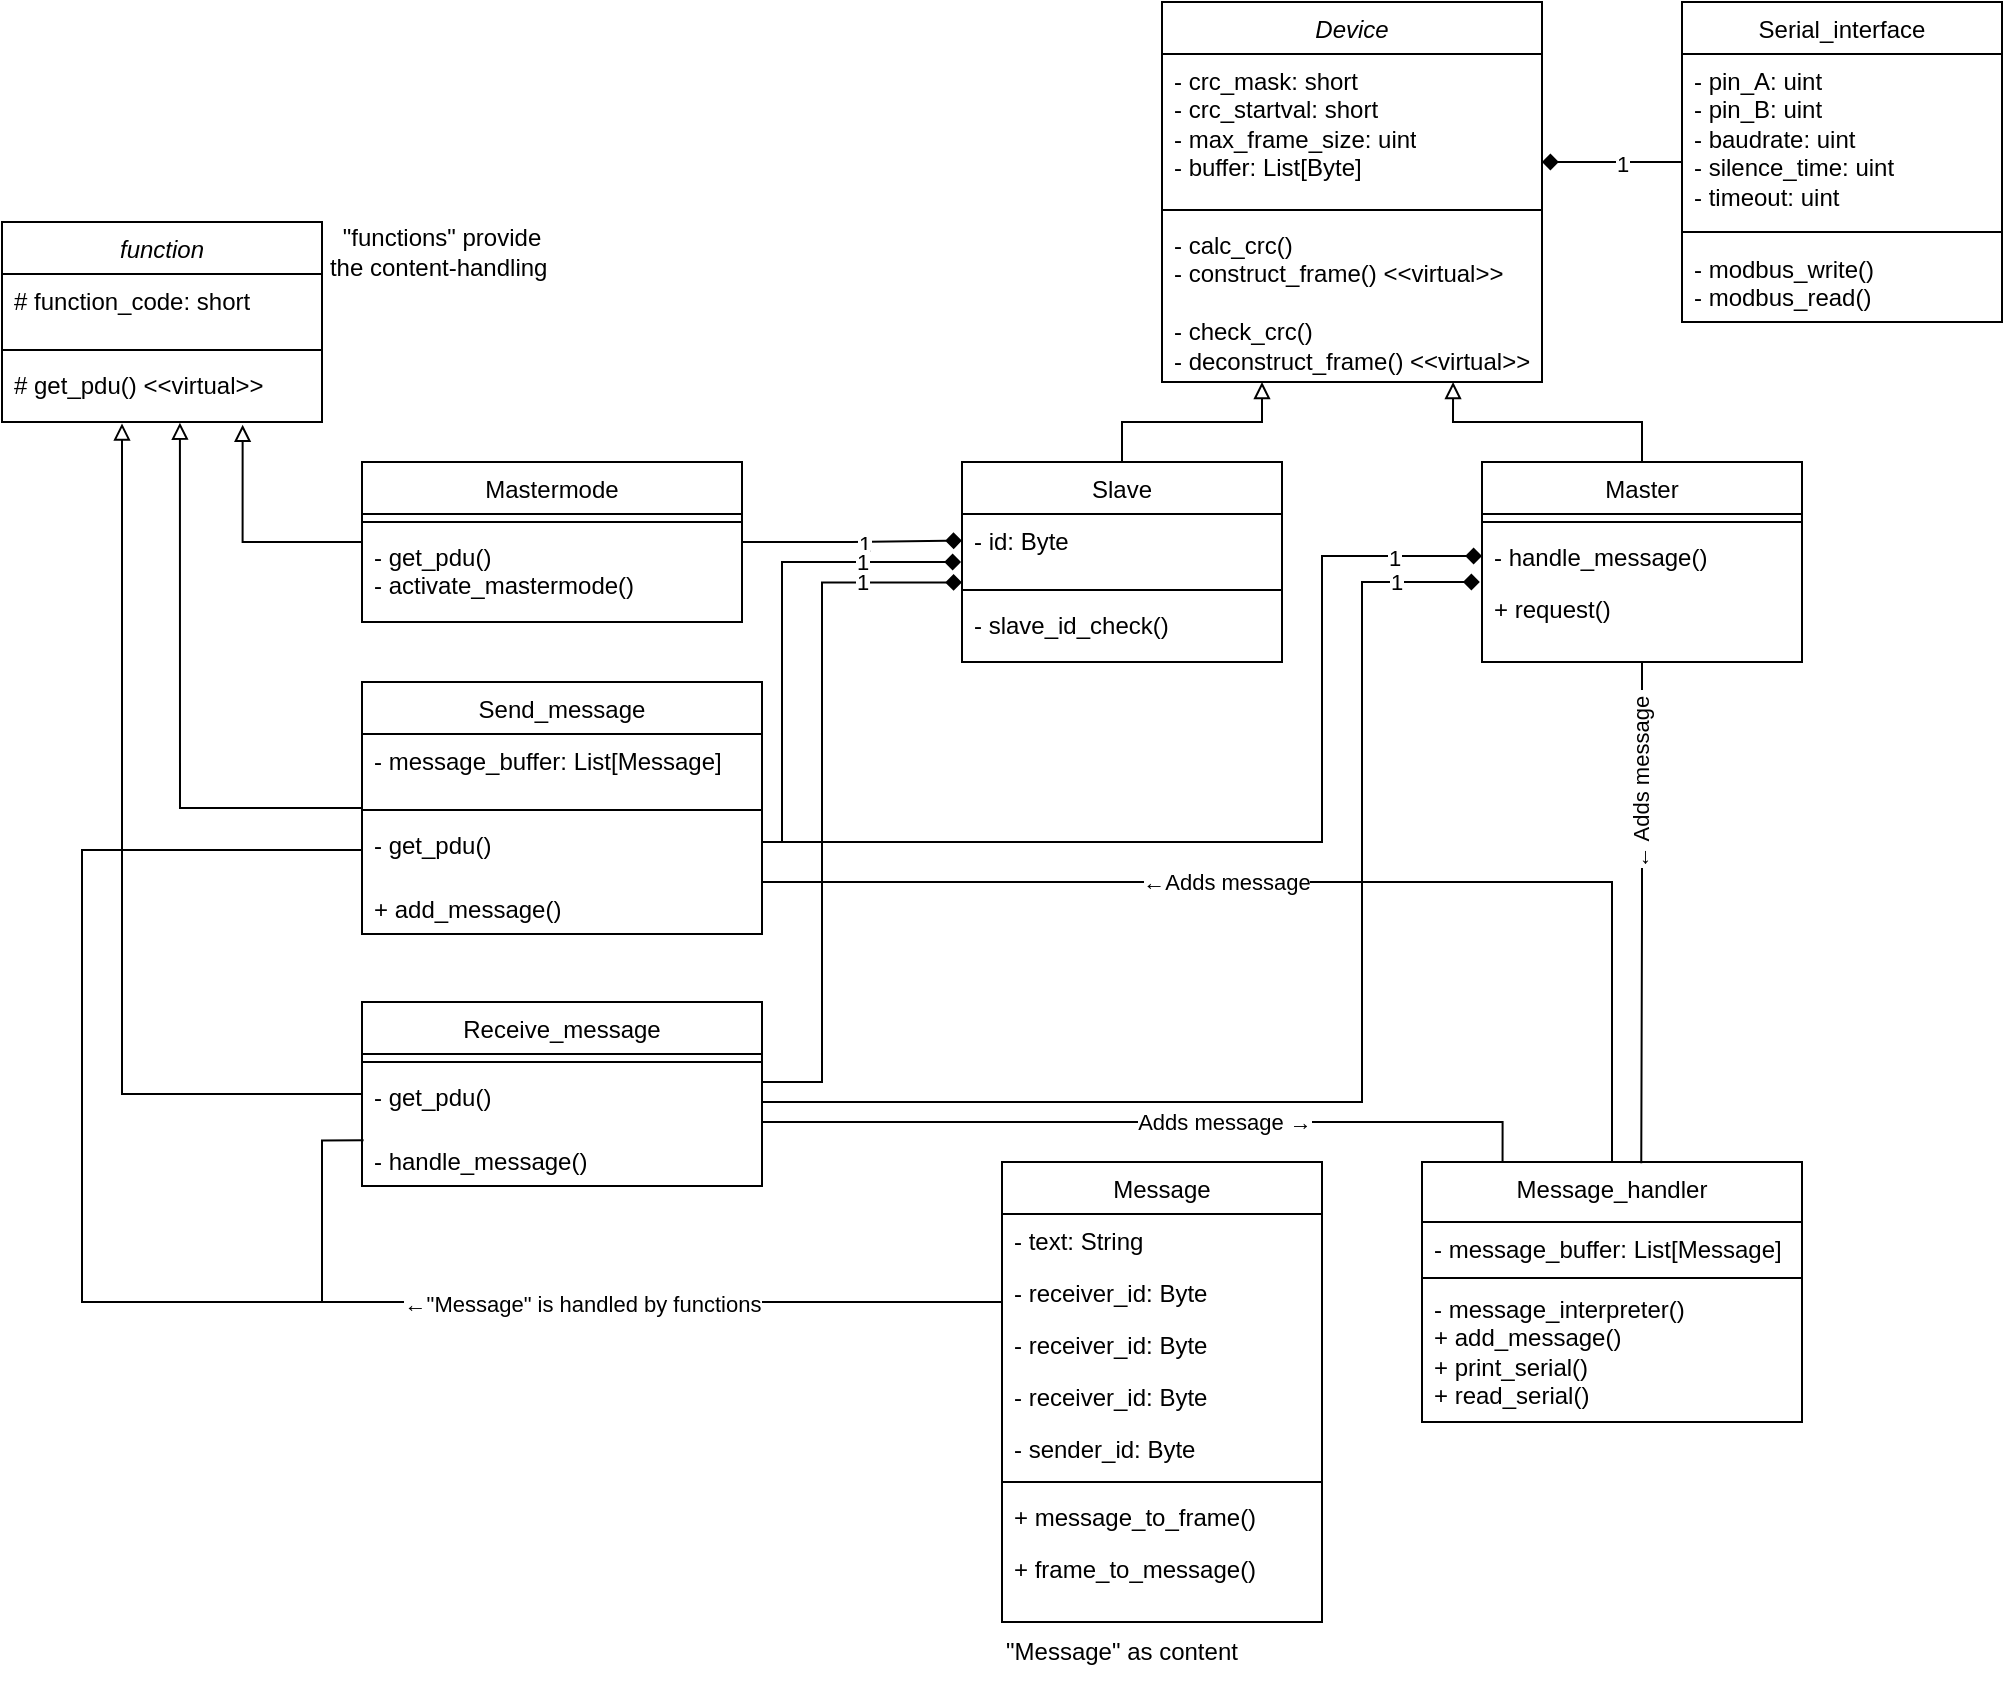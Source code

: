 <mxfile version="24.5.2" type="github">
  <diagram id="C5RBs43oDa-KdzZeNtuy" name="Page-1">
    <mxGraphModel dx="1035" dy="670" grid="1" gridSize="10" guides="1" tooltips="1" connect="1" arrows="1" fold="1" page="1" pageScale="1" pageWidth="3300" pageHeight="4681" math="0" shadow="0">
      <root>
        <mxCell id="WIyWlLk6GJQsqaUBKTNV-0" />
        <mxCell id="WIyWlLk6GJQsqaUBKTNV-1" parent="WIyWlLk6GJQsqaUBKTNV-0" />
        <mxCell id="0T1XnAhTBll2UU8GzCWv-0" value="&lt;span style=&quot;font-weight: normal;&quot;&gt;&lt;i&gt;Device&lt;/i&gt;&lt;/span&gt;" style="swimlane;fontStyle=1;align=center;verticalAlign=top;childLayout=stackLayout;horizontal=1;startSize=26;horizontalStack=0;resizeParent=1;resizeParentMax=0;resizeLast=0;collapsible=1;marginBottom=0;whiteSpace=wrap;html=1;" parent="WIyWlLk6GJQsqaUBKTNV-1" vertex="1">
          <mxGeometry x="710" y="100" width="190" height="190" as="geometry" />
        </mxCell>
        <mxCell id="0T1XnAhTBll2UU8GzCWv-1" value="- crc_mask: short&lt;div&gt;- crc_startval: short&lt;/div&gt;&lt;div&gt;- max_frame_size: uint&lt;/div&gt;&lt;div&gt;- buffer: List[Byte]&lt;/div&gt;" style="text;strokeColor=none;fillColor=none;align=left;verticalAlign=top;spacingLeft=4;spacingRight=4;overflow=hidden;rotatable=0;points=[[0,0.5],[1,0.5]];portConstraint=eastwest;whiteSpace=wrap;html=1;" parent="0T1XnAhTBll2UU8GzCWv-0" vertex="1">
          <mxGeometry y="26" width="190" height="74" as="geometry" />
        </mxCell>
        <mxCell id="0T1XnAhTBll2UU8GzCWv-2" value="" style="line;strokeWidth=1;fillColor=none;align=left;verticalAlign=middle;spacingTop=-1;spacingLeft=3;spacingRight=3;rotatable=0;labelPosition=right;points=[];portConstraint=eastwest;strokeColor=inherit;" parent="0T1XnAhTBll2UU8GzCWv-0" vertex="1">
          <mxGeometry y="100" width="190" height="8" as="geometry" />
        </mxCell>
        <mxCell id="0T1XnAhTBll2UU8GzCWv-3" value="- calc_crc()&lt;div&gt;- construct_frame() &amp;lt;&amp;lt;virtual&amp;gt;&amp;gt;&lt;br&gt;&lt;/div&gt;&lt;div&gt;&lt;br&gt;&lt;/div&gt;&lt;div&gt;&lt;div&gt;- check_crc()&lt;/div&gt;&lt;div&gt;&lt;div&gt;- deconstruct_frame() &amp;lt;&amp;lt;virtual&amp;gt;&amp;gt;&lt;/div&gt;&lt;/div&gt;&lt;/div&gt;" style="text;strokeColor=none;fillColor=none;align=left;verticalAlign=top;spacingLeft=4;spacingRight=4;overflow=hidden;rotatable=0;points=[[0,0.5],[1,0.5]];portConstraint=eastwest;whiteSpace=wrap;html=1;" parent="0T1XnAhTBll2UU8GzCWv-0" vertex="1">
          <mxGeometry y="108" width="190" height="82" as="geometry" />
        </mxCell>
        <mxCell id="0T1XnAhTBll2UU8GzCWv-8" style="edgeStyle=orthogonalEdgeStyle;rounded=0;orthogonalLoop=1;jettySize=auto;html=1;endArrow=block;endFill=0;exitX=0.5;exitY=0;exitDx=0;exitDy=0;startArrow=none;startFill=0;" parent="WIyWlLk6GJQsqaUBKTNV-1" source="0T1XnAhTBll2UU8GzCWv-10" target="0T1XnAhTBll2UU8GzCWv-3" edge="1">
          <mxGeometry relative="1" as="geometry">
            <mxPoint x="640" y="440" as="sourcePoint" />
            <mxPoint x="790" y="380" as="targetPoint" />
            <Array as="points">
              <mxPoint x="690" y="310" />
              <mxPoint x="760" y="310" />
            </Array>
          </mxGeometry>
        </mxCell>
        <mxCell id="0T1XnAhTBll2UU8GzCWv-10" value="&lt;span style=&quot;font-weight: normal;&quot;&gt;Slave&lt;/span&gt;" style="swimlane;fontStyle=1;align=center;verticalAlign=top;childLayout=stackLayout;horizontal=1;startSize=26;horizontalStack=0;resizeParent=1;resizeParentMax=0;resizeLast=0;collapsible=1;marginBottom=0;whiteSpace=wrap;html=1;" parent="WIyWlLk6GJQsqaUBKTNV-1" vertex="1">
          <mxGeometry x="610" y="330" width="160" height="100" as="geometry" />
        </mxCell>
        <mxCell id="0T1XnAhTBll2UU8GzCWv-11" value="- id: Byte" style="text;strokeColor=none;fillColor=none;align=left;verticalAlign=top;spacingLeft=4;spacingRight=4;overflow=hidden;rotatable=0;points=[[0,0.5],[1,0.5]];portConstraint=eastwest;whiteSpace=wrap;html=1;" parent="0T1XnAhTBll2UU8GzCWv-10" vertex="1">
          <mxGeometry y="26" width="160" height="34" as="geometry" />
        </mxCell>
        <mxCell id="0T1XnAhTBll2UU8GzCWv-12" value="" style="line;strokeWidth=1;fillColor=none;align=left;verticalAlign=middle;spacingTop=-1;spacingLeft=3;spacingRight=3;rotatable=0;labelPosition=right;points=[];portConstraint=eastwest;strokeColor=inherit;" parent="0T1XnAhTBll2UU8GzCWv-10" vertex="1">
          <mxGeometry y="60" width="160" height="8" as="geometry" />
        </mxCell>
        <mxCell id="0T1XnAhTBll2UU8GzCWv-13" value="- slave_id_check()&lt;div&gt;&lt;br&gt;&lt;/div&gt;&lt;div&gt;&lt;br&gt;&lt;/div&gt;" style="text;strokeColor=none;fillColor=none;align=left;verticalAlign=top;spacingLeft=4;spacingRight=4;overflow=hidden;rotatable=0;points=[[0,0.5],[1,0.5]];portConstraint=eastwest;whiteSpace=wrap;html=1;" parent="0T1XnAhTBll2UU8GzCWv-10" vertex="1">
          <mxGeometry y="68" width="160" height="32" as="geometry" />
        </mxCell>
        <mxCell id="0T1XnAhTBll2UU8GzCWv-18" style="edgeStyle=orthogonalEdgeStyle;rounded=0;orthogonalLoop=1;jettySize=auto;html=1;endArrow=block;endFill=0;startArrow=none;startFill=0;entryX=0.766;entryY=1;entryDx=0;entryDy=0;entryPerimeter=0;" parent="WIyWlLk6GJQsqaUBKTNV-1" source="0T1XnAhTBll2UU8GzCWv-14" target="0T1XnAhTBll2UU8GzCWv-3" edge="1">
          <mxGeometry relative="1" as="geometry">
            <mxPoint x="856" y="300" as="targetPoint" />
            <Array as="points">
              <mxPoint x="950" y="310" />
              <mxPoint x="855" y="310" />
            </Array>
          </mxGeometry>
        </mxCell>
        <mxCell id="0T1XnAhTBll2UU8GzCWv-14" value="&lt;span style=&quot;font-weight: normal;&quot;&gt;Master&lt;/span&gt;" style="swimlane;fontStyle=1;align=center;verticalAlign=top;childLayout=stackLayout;horizontal=1;startSize=26;horizontalStack=0;resizeParent=1;resizeParentMax=0;resizeLast=0;collapsible=1;marginBottom=0;whiteSpace=wrap;html=1;" parent="WIyWlLk6GJQsqaUBKTNV-1" vertex="1">
          <mxGeometry x="870" y="330" width="160" height="100" as="geometry" />
        </mxCell>
        <mxCell id="0T1XnAhTBll2UU8GzCWv-16" value="" style="line;strokeWidth=1;fillColor=none;align=left;verticalAlign=middle;spacingTop=-1;spacingLeft=3;spacingRight=3;rotatable=0;labelPosition=right;points=[];portConstraint=eastwest;strokeColor=inherit;" parent="0T1XnAhTBll2UU8GzCWv-14" vertex="1">
          <mxGeometry y="26" width="160" height="8" as="geometry" />
        </mxCell>
        <mxCell id="0T1XnAhTBll2UU8GzCWv-84" value="- handle_message()" style="text;strokeColor=none;fillColor=none;align=left;verticalAlign=top;spacingLeft=4;spacingRight=4;overflow=hidden;rotatable=0;points=[[0,0.5],[1,0.5]];portConstraint=eastwest;whiteSpace=wrap;html=1;" parent="0T1XnAhTBll2UU8GzCWv-14" vertex="1">
          <mxGeometry y="34" width="160" height="26" as="geometry" />
        </mxCell>
        <mxCell id="0T1XnAhTBll2UU8GzCWv-17" value="+ request()" style="text;strokeColor=none;fillColor=none;align=left;verticalAlign=top;spacingLeft=4;spacingRight=4;overflow=hidden;rotatable=0;points=[[0,0.5],[1,0.5]];portConstraint=eastwest;whiteSpace=wrap;html=1;" parent="0T1XnAhTBll2UU8GzCWv-14" vertex="1">
          <mxGeometry y="60" width="160" height="40" as="geometry" />
        </mxCell>
        <mxCell id="0T1XnAhTBll2UU8GzCWv-23" value="" style="edgeStyle=orthogonalEdgeStyle;rounded=0;orthogonalLoop=1;jettySize=auto;html=1;endArrow=diamond;endFill=1;" parent="WIyWlLk6GJQsqaUBKTNV-1" source="0T1XnAhTBll2UU8GzCWv-19" edge="1">
          <mxGeometry relative="1" as="geometry">
            <mxPoint x="900" y="180" as="targetPoint" />
            <Array as="points">
              <mxPoint x="900" y="180" />
            </Array>
          </mxGeometry>
        </mxCell>
        <mxCell id="0T1XnAhTBll2UU8GzCWv-36" value="1" style="edgeLabel;html=1;align=center;verticalAlign=middle;resizable=0;points=[];" parent="0T1XnAhTBll2UU8GzCWv-23" vertex="1" connectable="0">
          <mxGeometry x="-0.126" y="1" relative="1" as="geometry">
            <mxPoint as="offset" />
          </mxGeometry>
        </mxCell>
        <mxCell id="0T1XnAhTBll2UU8GzCWv-19" value="&lt;span style=&quot;font-weight: 400;&quot;&gt;Serial_interface&lt;/span&gt;" style="swimlane;fontStyle=1;align=center;verticalAlign=top;childLayout=stackLayout;horizontal=1;startSize=26;horizontalStack=0;resizeParent=1;resizeParentMax=0;resizeLast=0;collapsible=1;marginBottom=0;whiteSpace=wrap;html=1;" parent="WIyWlLk6GJQsqaUBKTNV-1" vertex="1">
          <mxGeometry x="970" y="100" width="160" height="160" as="geometry" />
        </mxCell>
        <mxCell id="0T1XnAhTBll2UU8GzCWv-20" value="&lt;div&gt;- pin_A: uint&lt;/div&gt;&lt;div&gt;- pin_B: uint&lt;/div&gt;&lt;div&gt;- baudrate: uint&lt;/div&gt;&lt;div&gt;- silence_time: uint&lt;/div&gt;&lt;div&gt;- timeout: uint&lt;/div&gt;" style="text;strokeColor=none;fillColor=none;align=left;verticalAlign=top;spacingLeft=4;spacingRight=4;overflow=hidden;rotatable=0;points=[[0,0.5],[1,0.5]];portConstraint=eastwest;whiteSpace=wrap;html=1;" parent="0T1XnAhTBll2UU8GzCWv-19" vertex="1">
          <mxGeometry y="26" width="160" height="84" as="geometry" />
        </mxCell>
        <mxCell id="0T1XnAhTBll2UU8GzCWv-21" value="" style="line;strokeWidth=1;fillColor=none;align=left;verticalAlign=middle;spacingTop=-1;spacingLeft=3;spacingRight=3;rotatable=0;labelPosition=right;points=[];portConstraint=eastwest;strokeColor=inherit;" parent="0T1XnAhTBll2UU8GzCWv-19" vertex="1">
          <mxGeometry y="110" width="160" height="10" as="geometry" />
        </mxCell>
        <mxCell id="0T1XnAhTBll2UU8GzCWv-22" value="- modbus_write()&lt;div&gt;- modbus_read()&lt;br&gt;&lt;/div&gt;" style="text;strokeColor=none;fillColor=none;align=left;verticalAlign=top;spacingLeft=4;spacingRight=4;overflow=hidden;rotatable=0;points=[[0,0.5],[1,0.5]];portConstraint=eastwest;whiteSpace=wrap;html=1;" parent="0T1XnAhTBll2UU8GzCWv-19" vertex="1">
          <mxGeometry y="120" width="160" height="40" as="geometry" />
        </mxCell>
        <mxCell id="0T1XnAhTBll2UU8GzCWv-24" value="&lt;i style=&quot;font-weight: normal;&quot;&gt;function&lt;/i&gt;" style="swimlane;fontStyle=1;align=center;verticalAlign=top;childLayout=stackLayout;horizontal=1;startSize=26;horizontalStack=0;resizeParent=1;resizeParentMax=0;resizeLast=0;collapsible=1;marginBottom=0;whiteSpace=wrap;html=1;" parent="WIyWlLk6GJQsqaUBKTNV-1" vertex="1">
          <mxGeometry x="130" y="210" width="160" height="100" as="geometry" />
        </mxCell>
        <mxCell id="0T1XnAhTBll2UU8GzCWv-25" value="# function_code: short&amp;nbsp;" style="text;strokeColor=none;fillColor=none;align=left;verticalAlign=top;spacingLeft=4;spacingRight=4;overflow=hidden;rotatable=0;points=[[0,0.5],[1,0.5]];portConstraint=eastwest;whiteSpace=wrap;html=1;" parent="0T1XnAhTBll2UU8GzCWv-24" vertex="1">
          <mxGeometry y="26" width="160" height="34" as="geometry" />
        </mxCell>
        <mxCell id="0T1XnAhTBll2UU8GzCWv-26" value="" style="line;strokeWidth=1;fillColor=none;align=left;verticalAlign=middle;spacingTop=-1;spacingLeft=3;spacingRight=3;rotatable=0;labelPosition=right;points=[];portConstraint=eastwest;strokeColor=inherit;" parent="0T1XnAhTBll2UU8GzCWv-24" vertex="1">
          <mxGeometry y="60" width="160" height="8" as="geometry" />
        </mxCell>
        <mxCell id="0T1XnAhTBll2UU8GzCWv-27" value="# get_pdu() &amp;lt;&amp;lt;virtual&amp;gt;&amp;gt;" style="text;strokeColor=none;fillColor=none;align=left;verticalAlign=top;spacingLeft=4;spacingRight=4;overflow=hidden;rotatable=0;points=[[0,0.5],[1,0.5]];portConstraint=eastwest;whiteSpace=wrap;html=1;" parent="0T1XnAhTBll2UU8GzCWv-24" vertex="1">
          <mxGeometry y="68" width="160" height="32" as="geometry" />
        </mxCell>
        <mxCell id="0T1XnAhTBll2UU8GzCWv-97" style="edgeStyle=orthogonalEdgeStyle;rounded=0;orthogonalLoop=1;jettySize=auto;html=1;entryX=1;entryY=0.5;entryDx=0;entryDy=0;endArrow=none;endFill=0;" parent="WIyWlLk6GJQsqaUBKTNV-1" source="0T1XnAhTBll2UU8GzCWv-41" target="0T1XnAhTBll2UU8GzCWv-58" edge="1">
          <mxGeometry relative="1" as="geometry">
            <Array as="points">
              <mxPoint x="935" y="540" />
              <mxPoint x="510" y="540" />
            </Array>
          </mxGeometry>
        </mxCell>
        <mxCell id="0T1XnAhTBll2UU8GzCWv-98" value="←Adds message" style="edgeLabel;html=1;align=center;verticalAlign=middle;resizable=0;points=[];" parent="0T1XnAhTBll2UU8GzCWv-97" vertex="1" connectable="0">
          <mxGeometry x="0.147" y="2" relative="1" as="geometry">
            <mxPoint y="-2" as="offset" />
          </mxGeometry>
        </mxCell>
        <mxCell id="0T1XnAhTBll2UU8GzCWv-41" value="&lt;span style=&quot;font-weight: normal;&quot;&gt;Message_handler&lt;/span&gt;" style="swimlane;fontStyle=1;align=center;verticalAlign=top;childLayout=stackLayout;horizontal=1;startSize=30;horizontalStack=0;resizeParent=1;resizeParentMax=0;resizeLast=0;collapsible=1;marginBottom=0;whiteSpace=wrap;html=1;" parent="WIyWlLk6GJQsqaUBKTNV-1" vertex="1">
          <mxGeometry x="840" y="680" width="190" height="130" as="geometry" />
        </mxCell>
        <mxCell id="0T1XnAhTBll2UU8GzCWv-44" value="- message_buffer: List[Message]" style="text;strokeColor=none;fillColor=none;align=left;verticalAlign=top;spacingLeft=4;spacingRight=4;overflow=hidden;rotatable=0;points=[[0,0.5],[1,0.5]];portConstraint=eastwest;whiteSpace=wrap;html=1;" parent="0T1XnAhTBll2UU8GzCWv-41" vertex="1">
          <mxGeometry y="30" width="190" height="26" as="geometry" />
        </mxCell>
        <mxCell id="0T1XnAhTBll2UU8GzCWv-42" value="" style="line;strokeWidth=1;fillColor=none;align=left;verticalAlign=middle;spacingTop=-1;spacingLeft=3;spacingRight=3;rotatable=0;labelPosition=right;points=[];portConstraint=eastwest;strokeColor=inherit;" parent="0T1XnAhTBll2UU8GzCWv-41" vertex="1">
          <mxGeometry y="56" width="190" height="4" as="geometry" />
        </mxCell>
        <mxCell id="0T1XnAhTBll2UU8GzCWv-43" value="&lt;div&gt;- message_interpreter()&lt;/div&gt;&lt;div&gt;+ add_message()&lt;/div&gt;+ print_serial()&lt;div&gt;+ read_serial()&lt;br&gt;&lt;div&gt;&lt;br&gt;&lt;/div&gt;&lt;/div&gt;" style="text;strokeColor=none;fillColor=none;align=left;verticalAlign=top;spacingLeft=4;spacingRight=4;overflow=hidden;rotatable=0;points=[[0,0.5],[1,0.5]];portConstraint=eastwest;whiteSpace=wrap;html=1;" parent="0T1XnAhTBll2UU8GzCWv-41" vertex="1">
          <mxGeometry y="60" width="190" height="70" as="geometry" />
        </mxCell>
        <mxCell id="0T1XnAhTBll2UU8GzCWv-76" style="edgeStyle=orthogonalEdgeStyle;rounded=0;orthogonalLoop=1;jettySize=auto;html=1;entryX=0.556;entryY=1.01;entryDx=0;entryDy=0;entryPerimeter=0;endArrow=block;endFill=0;" parent="WIyWlLk6GJQsqaUBKTNV-1" source="0T1XnAhTBll2UU8GzCWv-55" target="0T1XnAhTBll2UU8GzCWv-27" edge="1">
          <mxGeometry relative="1" as="geometry">
            <mxPoint x="220" y="320" as="targetPoint" />
            <Array as="points">
              <mxPoint x="219" y="503" />
            </Array>
          </mxGeometry>
        </mxCell>
        <mxCell id="0T1XnAhTBll2UU8GzCWv-55" value="&lt;span style=&quot;font-weight: normal;&quot;&gt;Send_message&lt;/span&gt;" style="swimlane;fontStyle=1;align=center;verticalAlign=top;childLayout=stackLayout;horizontal=1;startSize=26;horizontalStack=0;resizeParent=1;resizeParentMax=0;resizeLast=0;collapsible=1;marginBottom=0;whiteSpace=wrap;html=1;" parent="WIyWlLk6GJQsqaUBKTNV-1" vertex="1">
          <mxGeometry x="310" y="440" width="200" height="126" as="geometry" />
        </mxCell>
        <mxCell id="0T1XnAhTBll2UU8GzCWv-56" value="- message_buffer: List[Message]" style="text;strokeColor=none;fillColor=none;align=left;verticalAlign=top;spacingLeft=4;spacingRight=4;overflow=hidden;rotatable=0;points=[[0,0.5],[1,0.5]];portConstraint=eastwest;whiteSpace=wrap;html=1;" parent="0T1XnAhTBll2UU8GzCWv-55" vertex="1">
          <mxGeometry y="26" width="200" height="34" as="geometry" />
        </mxCell>
        <mxCell id="0T1XnAhTBll2UU8GzCWv-57" value="" style="line;strokeWidth=1;fillColor=none;align=left;verticalAlign=middle;spacingTop=-1;spacingLeft=3;spacingRight=3;rotatable=0;labelPosition=right;points=[];portConstraint=eastwest;strokeColor=inherit;" parent="0T1XnAhTBll2UU8GzCWv-55" vertex="1">
          <mxGeometry y="60" width="200" height="8" as="geometry" />
        </mxCell>
        <mxCell id="0T1XnAhTBll2UU8GzCWv-58" value="- get_pdu()&amp;nbsp;&lt;div&gt;&lt;br&gt;&lt;/div&gt;" style="text;strokeColor=none;fillColor=none;align=left;verticalAlign=top;spacingLeft=4;spacingRight=4;overflow=hidden;rotatable=0;points=[[0,0.5],[1,0.5]];portConstraint=eastwest;whiteSpace=wrap;html=1;" parent="0T1XnAhTBll2UU8GzCWv-55" vertex="1">
          <mxGeometry y="68" width="200" height="32" as="geometry" />
        </mxCell>
        <mxCell id="0T1XnAhTBll2UU8GzCWv-59" value="+ add_message()" style="text;strokeColor=none;fillColor=none;align=left;verticalAlign=top;spacingLeft=4;spacingRight=4;overflow=hidden;rotatable=0;points=[[0,0.5],[1,0.5]];portConstraint=eastwest;whiteSpace=wrap;html=1;" parent="0T1XnAhTBll2UU8GzCWv-55" vertex="1">
          <mxGeometry y="100" width="200" height="26" as="geometry" />
        </mxCell>
        <mxCell id="0T1XnAhTBll2UU8GzCWv-75" style="edgeStyle=orthogonalEdgeStyle;rounded=0;orthogonalLoop=1;jettySize=auto;html=1;entryX=0.752;entryY=1.044;entryDx=0;entryDy=0;entryPerimeter=0;endArrow=block;endFill=0;" parent="WIyWlLk6GJQsqaUBKTNV-1" source="0T1XnAhTBll2UU8GzCWv-61" target="0T1XnAhTBll2UU8GzCWv-27" edge="1">
          <mxGeometry relative="1" as="geometry">
            <mxPoint x="250" y="320" as="targetPoint" />
            <Array as="points">
              <mxPoint x="250" y="370" />
            </Array>
          </mxGeometry>
        </mxCell>
        <mxCell id="0T1XnAhTBll2UU8GzCWv-61" value="&lt;span style=&quot;font-weight: 400;&quot;&gt;Mastermode&lt;/span&gt;" style="swimlane;fontStyle=1;align=center;verticalAlign=top;childLayout=stackLayout;horizontal=1;startSize=26;horizontalStack=0;resizeParent=1;resizeParentMax=0;resizeLast=0;collapsible=1;marginBottom=0;whiteSpace=wrap;html=1;" parent="WIyWlLk6GJQsqaUBKTNV-1" vertex="1">
          <mxGeometry x="310" y="330" width="190" height="80" as="geometry" />
        </mxCell>
        <mxCell id="0T1XnAhTBll2UU8GzCWv-63" value="" style="line;strokeWidth=1;fillColor=none;align=left;verticalAlign=middle;spacingTop=-1;spacingLeft=3;spacingRight=3;rotatable=0;labelPosition=right;points=[];portConstraint=eastwest;strokeColor=inherit;" parent="0T1XnAhTBll2UU8GzCWv-61" vertex="1">
          <mxGeometry y="26" width="190" height="8" as="geometry" />
        </mxCell>
        <mxCell id="0T1XnAhTBll2UU8GzCWv-64" value="- get_pdu()&amp;nbsp;&lt;div&gt;- activate_mastermode()&lt;/div&gt;" style="text;strokeColor=none;fillColor=none;align=left;verticalAlign=top;spacingLeft=4;spacingRight=4;overflow=hidden;rotatable=0;points=[[0,0.5],[1,0.5]];portConstraint=eastwest;whiteSpace=wrap;html=1;" parent="0T1XnAhTBll2UU8GzCWv-61" vertex="1">
          <mxGeometry y="34" width="190" height="46" as="geometry" />
        </mxCell>
        <mxCell id="0T1XnAhTBll2UU8GzCWv-69" value="&lt;span style=&quot;font-weight: normal;&quot;&gt;Receive_message&lt;/span&gt;" style="swimlane;fontStyle=1;align=center;verticalAlign=top;childLayout=stackLayout;horizontal=1;startSize=26;horizontalStack=0;resizeParent=1;resizeParentMax=0;resizeLast=0;collapsible=1;marginBottom=0;whiteSpace=wrap;html=1;" parent="WIyWlLk6GJQsqaUBKTNV-1" vertex="1">
          <mxGeometry x="310" y="600" width="200" height="92" as="geometry" />
        </mxCell>
        <mxCell id="0T1XnAhTBll2UU8GzCWv-71" value="" style="line;strokeWidth=1;fillColor=none;align=left;verticalAlign=middle;spacingTop=-1;spacingLeft=3;spacingRight=3;rotatable=0;labelPosition=right;points=[];portConstraint=eastwest;strokeColor=inherit;" parent="0T1XnAhTBll2UU8GzCWv-69" vertex="1">
          <mxGeometry y="26" width="200" height="8" as="geometry" />
        </mxCell>
        <mxCell id="0T1XnAhTBll2UU8GzCWv-72" value="- get_pdu()&amp;nbsp;&lt;div&gt;&lt;br&gt;&lt;/div&gt;" style="text;strokeColor=none;fillColor=none;align=left;verticalAlign=top;spacingLeft=4;spacingRight=4;overflow=hidden;rotatable=0;points=[[0,0.5],[1,0.5]];portConstraint=eastwest;whiteSpace=wrap;html=1;" parent="0T1XnAhTBll2UU8GzCWv-69" vertex="1">
          <mxGeometry y="34" width="200" height="32" as="geometry" />
        </mxCell>
        <mxCell id="0T1XnAhTBll2UU8GzCWv-73" value="- handle_message()" style="text;strokeColor=none;fillColor=none;align=left;verticalAlign=top;spacingLeft=4;spacingRight=4;overflow=hidden;rotatable=0;points=[[0,0.5],[1,0.5]];portConstraint=eastwest;whiteSpace=wrap;html=1;" parent="0T1XnAhTBll2UU8GzCWv-69" vertex="1">
          <mxGeometry y="66" width="200" height="26" as="geometry" />
        </mxCell>
        <mxCell id="0T1XnAhTBll2UU8GzCWv-77" style="edgeStyle=orthogonalEdgeStyle;rounded=0;orthogonalLoop=1;jettySize=auto;html=1;entryX=0.381;entryY=1.021;entryDx=0;entryDy=0;entryPerimeter=0;endArrow=block;endFill=0;" parent="WIyWlLk6GJQsqaUBKTNV-1" source="0T1XnAhTBll2UU8GzCWv-69" target="0T1XnAhTBll2UU8GzCWv-27" edge="1">
          <mxGeometry relative="1" as="geometry">
            <Array as="points">
              <mxPoint x="190" y="646" />
              <mxPoint x="190" y="311" />
            </Array>
          </mxGeometry>
        </mxCell>
        <mxCell id="0T1XnAhTBll2UU8GzCWv-78" style="edgeStyle=orthogonalEdgeStyle;rounded=0;orthogonalLoop=1;jettySize=auto;html=1;entryX=0;entryY=0.392;entryDx=0;entryDy=0;entryPerimeter=0;endArrow=diamond;endFill=1;" parent="WIyWlLk6GJQsqaUBKTNV-1" source="0T1XnAhTBll2UU8GzCWv-61" target="0T1XnAhTBll2UU8GzCWv-11" edge="1">
          <mxGeometry relative="1" as="geometry" />
        </mxCell>
        <mxCell id="0T1XnAhTBll2UU8GzCWv-83" value="1" style="edgeLabel;html=1;align=center;verticalAlign=middle;resizable=0;points=[];" parent="0T1XnAhTBll2UU8GzCWv-78" vertex="1" connectable="0">
          <mxGeometry x="0.409" relative="1" as="geometry">
            <mxPoint x="-17" y="1" as="offset" />
          </mxGeometry>
        </mxCell>
        <mxCell id="0T1XnAhTBll2UU8GzCWv-79" style="edgeStyle=orthogonalEdgeStyle;rounded=0;orthogonalLoop=1;jettySize=auto;html=1;endArrow=diamond;endFill=1;entryX=-0.003;entryY=0.706;entryDx=0;entryDy=0;entryPerimeter=0;" parent="WIyWlLk6GJQsqaUBKTNV-1" source="0T1XnAhTBll2UU8GzCWv-55" target="0T1XnAhTBll2UU8GzCWv-11" edge="1">
          <mxGeometry relative="1" as="geometry">
            <mxPoint x="590" y="380" as="targetPoint" />
            <Array as="points">
              <mxPoint x="520" y="520" />
              <mxPoint x="520" y="380" />
            </Array>
          </mxGeometry>
        </mxCell>
        <mxCell id="0T1XnAhTBll2UU8GzCWv-82" value="1" style="edgeLabel;html=1;align=center;verticalAlign=middle;resizable=0;points=[];" parent="0T1XnAhTBll2UU8GzCWv-79" vertex="1" connectable="0">
          <mxGeometry x="0.717" relative="1" as="geometry">
            <mxPoint x="-16" as="offset" />
          </mxGeometry>
        </mxCell>
        <mxCell id="0T1XnAhTBll2UU8GzCWv-80" style="edgeStyle=orthogonalEdgeStyle;rounded=0;orthogonalLoop=1;jettySize=auto;html=1;endArrow=diamond;endFill=1;entryX=0;entryY=1.006;entryDx=0;entryDy=0;entryPerimeter=0;" parent="WIyWlLk6GJQsqaUBKTNV-1" source="0T1XnAhTBll2UU8GzCWv-69" target="0T1XnAhTBll2UU8GzCWv-11" edge="1">
          <mxGeometry relative="1" as="geometry">
            <mxPoint x="600" y="390" as="targetPoint" />
            <Array as="points">
              <mxPoint x="540" y="640" />
              <mxPoint x="540" y="390" />
            </Array>
          </mxGeometry>
        </mxCell>
        <mxCell id="0T1XnAhTBll2UU8GzCWv-81" value="1" style="edgeLabel;html=1;align=center;verticalAlign=middle;resizable=0;points=[];" parent="0T1XnAhTBll2UU8GzCWv-80" vertex="1" connectable="0">
          <mxGeometry x="0.822" relative="1" as="geometry">
            <mxPoint x="-19" as="offset" />
          </mxGeometry>
        </mxCell>
        <mxCell id="0T1XnAhTBll2UU8GzCWv-85" style="edgeStyle=orthogonalEdgeStyle;rounded=0;orthogonalLoop=1;jettySize=auto;html=1;endArrow=none;endFill=0;entryX=0.212;entryY=-0.002;entryDx=0;entryDy=0;entryPerimeter=0;" parent="WIyWlLk6GJQsqaUBKTNV-1" source="0T1XnAhTBll2UU8GzCWv-69" edge="1" target="0T1XnAhTBll2UU8GzCWv-41">
          <mxGeometry relative="1" as="geometry">
            <mxPoint x="880" y="660" as="targetPoint" />
            <Array as="points">
              <mxPoint x="880" y="660" />
            </Array>
          </mxGeometry>
        </mxCell>
        <mxCell id="0T1XnAhTBll2UU8GzCWv-87" value="Adds message →" style="edgeLabel;html=1;align=center;verticalAlign=middle;resizable=0;points=[];" parent="0T1XnAhTBll2UU8GzCWv-85" vertex="1" connectable="0">
          <mxGeometry x="-0.086" y="-3" relative="1" as="geometry">
            <mxPoint x="53" y="-3" as="offset" />
          </mxGeometry>
        </mxCell>
        <mxCell id="0T1XnAhTBll2UU8GzCWv-90" style="edgeStyle=orthogonalEdgeStyle;rounded=0;orthogonalLoop=1;jettySize=auto;html=1;entryX=0.577;entryY=0.005;entryDx=0;entryDy=0;entryPerimeter=0;endArrow=none;endFill=0;" parent="WIyWlLk6GJQsqaUBKTNV-1" source="0T1XnAhTBll2UU8GzCWv-14" target="0T1XnAhTBll2UU8GzCWv-41" edge="1">
          <mxGeometry relative="1" as="geometry" />
        </mxCell>
        <mxCell id="0T1XnAhTBll2UU8GzCWv-91" value="← Adds message&amp;nbsp;" style="edgeLabel;html=1;align=center;verticalAlign=middle;resizable=0;points=[];rotation=270;" parent="WIyWlLk6GJQsqaUBKTNV-1" vertex="1" connectable="0">
          <mxGeometry x="960.005" y="490" as="geometry">
            <mxPoint x="1.0" y="-11" as="offset" />
          </mxGeometry>
        </mxCell>
        <mxCell id="N3_kc9GpTuYt8x-B3Z9n-10" style="edgeStyle=orthogonalEdgeStyle;rounded=0;orthogonalLoop=1;jettySize=auto;html=1;entryX=0;entryY=0.5;entryDx=0;entryDy=0;endArrow=none;endFill=0;" edge="1" parent="WIyWlLk6GJQsqaUBKTNV-1" source="N3_kc9GpTuYt8x-B3Z9n-0" target="0T1XnAhTBll2UU8GzCWv-58">
          <mxGeometry relative="1" as="geometry">
            <Array as="points">
              <mxPoint x="170" y="750" />
              <mxPoint x="170" y="524" />
            </Array>
          </mxGeometry>
        </mxCell>
        <mxCell id="N3_kc9GpTuYt8x-B3Z9n-0" value="&lt;span style=&quot;font-weight: 400;&quot;&gt;Message&lt;/span&gt;" style="swimlane;fontStyle=1;align=center;verticalAlign=top;childLayout=stackLayout;horizontal=1;startSize=26;horizontalStack=0;resizeParent=1;resizeParentMax=0;resizeLast=0;collapsible=1;marginBottom=0;whiteSpace=wrap;html=1;" vertex="1" parent="WIyWlLk6GJQsqaUBKTNV-1">
          <mxGeometry x="630" y="680" width="160" height="230" as="geometry" />
        </mxCell>
        <mxCell id="0T1XnAhTBll2UU8GzCWv-93" value="- text: String&amp;nbsp;" style="text;strokeColor=none;fillColor=none;align=left;verticalAlign=top;spacingLeft=4;spacingRight=4;overflow=hidden;rotatable=0;points=[[0,0.5],[1,0.5]];portConstraint=eastwest;whiteSpace=wrap;html=1;" parent="N3_kc9GpTuYt8x-B3Z9n-0" vertex="1">
          <mxGeometry y="26" width="160" height="26" as="geometry" />
        </mxCell>
        <mxCell id="N3_kc9GpTuYt8x-B3Z9n-11" value="- receiver_id: Byte" style="text;strokeColor=none;fillColor=none;align=left;verticalAlign=top;spacingLeft=4;spacingRight=4;overflow=hidden;rotatable=0;points=[[0,0.5],[1,0.5]];portConstraint=eastwest;whiteSpace=wrap;html=1;" vertex="1" parent="N3_kc9GpTuYt8x-B3Z9n-0">
          <mxGeometry y="52" width="160" height="26" as="geometry" />
        </mxCell>
        <mxCell id="N3_kc9GpTuYt8x-B3Z9n-13" value="- receiver_id: Byte" style="text;strokeColor=none;fillColor=none;align=left;verticalAlign=top;spacingLeft=4;spacingRight=4;overflow=hidden;rotatable=0;points=[[0,0.5],[1,0.5]];portConstraint=eastwest;whiteSpace=wrap;html=1;" vertex="1" parent="N3_kc9GpTuYt8x-B3Z9n-0">
          <mxGeometry y="78" width="160" height="26" as="geometry" />
        </mxCell>
        <mxCell id="0T1XnAhTBll2UU8GzCWv-96" value="- receiver_id: Byte" style="text;strokeColor=none;fillColor=none;align=left;verticalAlign=top;spacingLeft=4;spacingRight=4;overflow=hidden;rotatable=0;points=[[0,0.5],[1,0.5]];portConstraint=eastwest;whiteSpace=wrap;html=1;" parent="N3_kc9GpTuYt8x-B3Z9n-0" vertex="1">
          <mxGeometry y="104" width="160" height="26" as="geometry" />
        </mxCell>
        <mxCell id="0T1XnAhTBll2UU8GzCWv-94" value="- sender_id: Byte" style="text;strokeColor=none;fillColor=none;align=left;verticalAlign=top;spacingLeft=4;spacingRight=4;overflow=hidden;rotatable=0;points=[[0,0.5],[1,0.5]];portConstraint=eastwest;whiteSpace=wrap;html=1;" parent="N3_kc9GpTuYt8x-B3Z9n-0" vertex="1">
          <mxGeometry y="130" width="160" height="26" as="geometry" />
        </mxCell>
        <mxCell id="N3_kc9GpTuYt8x-B3Z9n-1" value="" style="line;strokeWidth=1;fillColor=none;align=left;verticalAlign=middle;spacingTop=-1;spacingLeft=3;spacingRight=3;rotatable=0;labelPosition=right;points=[];portConstraint=eastwest;strokeColor=inherit;" vertex="1" parent="N3_kc9GpTuYt8x-B3Z9n-0">
          <mxGeometry y="156" width="160" height="8" as="geometry" />
        </mxCell>
        <mxCell id="N3_kc9GpTuYt8x-B3Z9n-2" value="+ message_to_frame()" style="text;strokeColor=none;fillColor=none;align=left;verticalAlign=top;spacingLeft=4;spacingRight=4;overflow=hidden;rotatable=0;points=[[0,0.5],[1,0.5]];portConstraint=eastwest;whiteSpace=wrap;html=1;" vertex="1" parent="N3_kc9GpTuYt8x-B3Z9n-0">
          <mxGeometry y="164" width="160" height="26" as="geometry" />
        </mxCell>
        <mxCell id="N3_kc9GpTuYt8x-B3Z9n-3" value="+ frame_to_message()" style="text;strokeColor=none;fillColor=none;align=left;verticalAlign=top;spacingLeft=4;spacingRight=4;overflow=hidden;rotatable=0;points=[[0,0.5],[1,0.5]];portConstraint=eastwest;whiteSpace=wrap;html=1;" vertex="1" parent="N3_kc9GpTuYt8x-B3Z9n-0">
          <mxGeometry y="190" width="160" height="40" as="geometry" />
        </mxCell>
        <mxCell id="N3_kc9GpTuYt8x-B3Z9n-4" style="edgeStyle=orthogonalEdgeStyle;rounded=0;orthogonalLoop=1;jettySize=auto;html=1;entryX=0;entryY=0.5;entryDx=0;entryDy=0;endArrow=diamond;endFill=1;" edge="1" parent="WIyWlLk6GJQsqaUBKTNV-1" source="0T1XnAhTBll2UU8GzCWv-58" target="0T1XnAhTBll2UU8GzCWv-84">
          <mxGeometry relative="1" as="geometry">
            <Array as="points">
              <mxPoint x="790" y="520" />
              <mxPoint x="790" y="377" />
            </Array>
          </mxGeometry>
        </mxCell>
        <mxCell id="N3_kc9GpTuYt8x-B3Z9n-5" value="1" style="edgeLabel;html=1;align=center;verticalAlign=middle;resizable=0;points=[];" vertex="1" connectable="0" parent="N3_kc9GpTuYt8x-B3Z9n-4">
          <mxGeometry x="0.824" y="-1" relative="1" as="geometry">
            <mxPoint as="offset" />
          </mxGeometry>
        </mxCell>
        <mxCell id="N3_kc9GpTuYt8x-B3Z9n-6" style="edgeStyle=orthogonalEdgeStyle;rounded=0;orthogonalLoop=1;jettySize=auto;html=1;entryX=-0.007;entryY=-0.007;entryDx=0;entryDy=0;entryPerimeter=0;endArrow=diamond;endFill=1;" edge="1" parent="WIyWlLk6GJQsqaUBKTNV-1" source="0T1XnAhTBll2UU8GzCWv-72" target="0T1XnAhTBll2UU8GzCWv-17">
          <mxGeometry relative="1" as="geometry">
            <mxPoint x="860" y="390" as="targetPoint" />
            <Array as="points">
              <mxPoint x="810" y="650" />
              <mxPoint x="810" y="390" />
              <mxPoint x="869" y="390" />
            </Array>
          </mxGeometry>
        </mxCell>
        <mxCell id="N3_kc9GpTuYt8x-B3Z9n-7" value="1" style="edgeLabel;html=1;align=center;verticalAlign=middle;resizable=0;points=[];" vertex="1" connectable="0" parent="N3_kc9GpTuYt8x-B3Z9n-6">
          <mxGeometry x="0.863" relative="1" as="geometry">
            <mxPoint as="offset" />
          </mxGeometry>
        </mxCell>
        <mxCell id="N3_kc9GpTuYt8x-B3Z9n-8" value="&quot;functions&quot; provide the content-handling&amp;nbsp;" style="text;html=1;align=center;verticalAlign=middle;whiteSpace=wrap;rounded=0;" vertex="1" parent="WIyWlLk6GJQsqaUBKTNV-1">
          <mxGeometry x="290" y="210" width="120" height="30" as="geometry" />
        </mxCell>
        <mxCell id="N3_kc9GpTuYt8x-B3Z9n-12" style="edgeStyle=orthogonalEdgeStyle;rounded=0;orthogonalLoop=1;jettySize=auto;html=1;entryX=0.004;entryY=1.099;entryDx=0;entryDy=0;entryPerimeter=0;endArrow=none;endFill=0;" edge="1" parent="WIyWlLk6GJQsqaUBKTNV-1" source="0T1XnAhTBll2UU8GzCWv-96" target="0T1XnAhTBll2UU8GzCWv-72">
          <mxGeometry relative="1" as="geometry">
            <Array as="points">
              <mxPoint x="630" y="750" />
              <mxPoint x="290" y="750" />
              <mxPoint x="290" y="669" />
            </Array>
          </mxGeometry>
        </mxCell>
        <mxCell id="N3_kc9GpTuYt8x-B3Z9n-14" value="←&quot;Message&quot; is handled by functions" style="edgeLabel;html=1;align=center;verticalAlign=middle;resizable=0;points=[];" vertex="1" connectable="0" parent="N3_kc9GpTuYt8x-B3Z9n-12">
          <mxGeometry x="0.149" y="1" relative="1" as="geometry">
            <mxPoint x="29" as="offset" />
          </mxGeometry>
        </mxCell>
        <mxCell id="N3_kc9GpTuYt8x-B3Z9n-15" value="&quot;Message&quot; as content" style="text;html=1;align=center;verticalAlign=middle;whiteSpace=wrap;rounded=0;" vertex="1" parent="WIyWlLk6GJQsqaUBKTNV-1">
          <mxGeometry x="630" y="910" width="120" height="30" as="geometry" />
        </mxCell>
      </root>
    </mxGraphModel>
  </diagram>
</mxfile>

